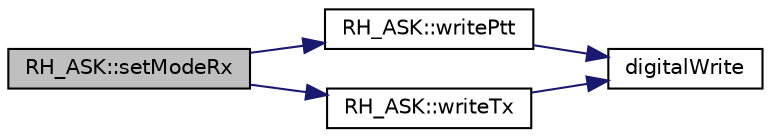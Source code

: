 digraph "RH_ASK::setModeRx"
{
 // LATEX_PDF_SIZE
  edge [fontname="Helvetica",fontsize="10",labelfontname="Helvetica",labelfontsize="10"];
  node [fontname="Helvetica",fontsize="10",shape=record];
  rankdir="LR";
  Node1 [label="RH_ASK::setModeRx",height=0.2,width=0.4,color="black", fillcolor="grey75", style="filled", fontcolor="black",tooltip=" "];
  Node1 -> Node2 [color="midnightblue",fontsize="10",style="solid",fontname="Helvetica"];
  Node2 [label="RH_ASK::writePtt",height=0.2,width=0.4,color="black", fillcolor="white", style="filled",URL="$class_r_h___a_s_k.html#ab05ce889797693d3f1d30e268e0e074e",tooltip="Write the txPin in a platform dependent way, taking into account whether it is inverted or not."];
  Node2 -> Node3 [color="midnightblue",fontsize="10",style="solid",fontname="Helvetica"];
  Node3 [label="digitalWrite",height=0.2,width=0.4,color="black", fillcolor="white", style="filled",URL="$_ras_pi_8cpp.html#a21c224d04b05de3f68dce98958d02b7c",tooltip=" "];
  Node1 -> Node4 [color="midnightblue",fontsize="10",style="solid",fontname="Helvetica"];
  Node4 [label="RH_ASK::writeTx",height=0.2,width=0.4,color="black", fillcolor="white", style="filled",URL="$class_r_h___a_s_k.html#a89f9993d134eabc7442c82704e41a314",tooltip="Write the txPin in a platform dependent way."];
  Node4 -> Node3 [color="midnightblue",fontsize="10",style="solid",fontname="Helvetica"];
}
